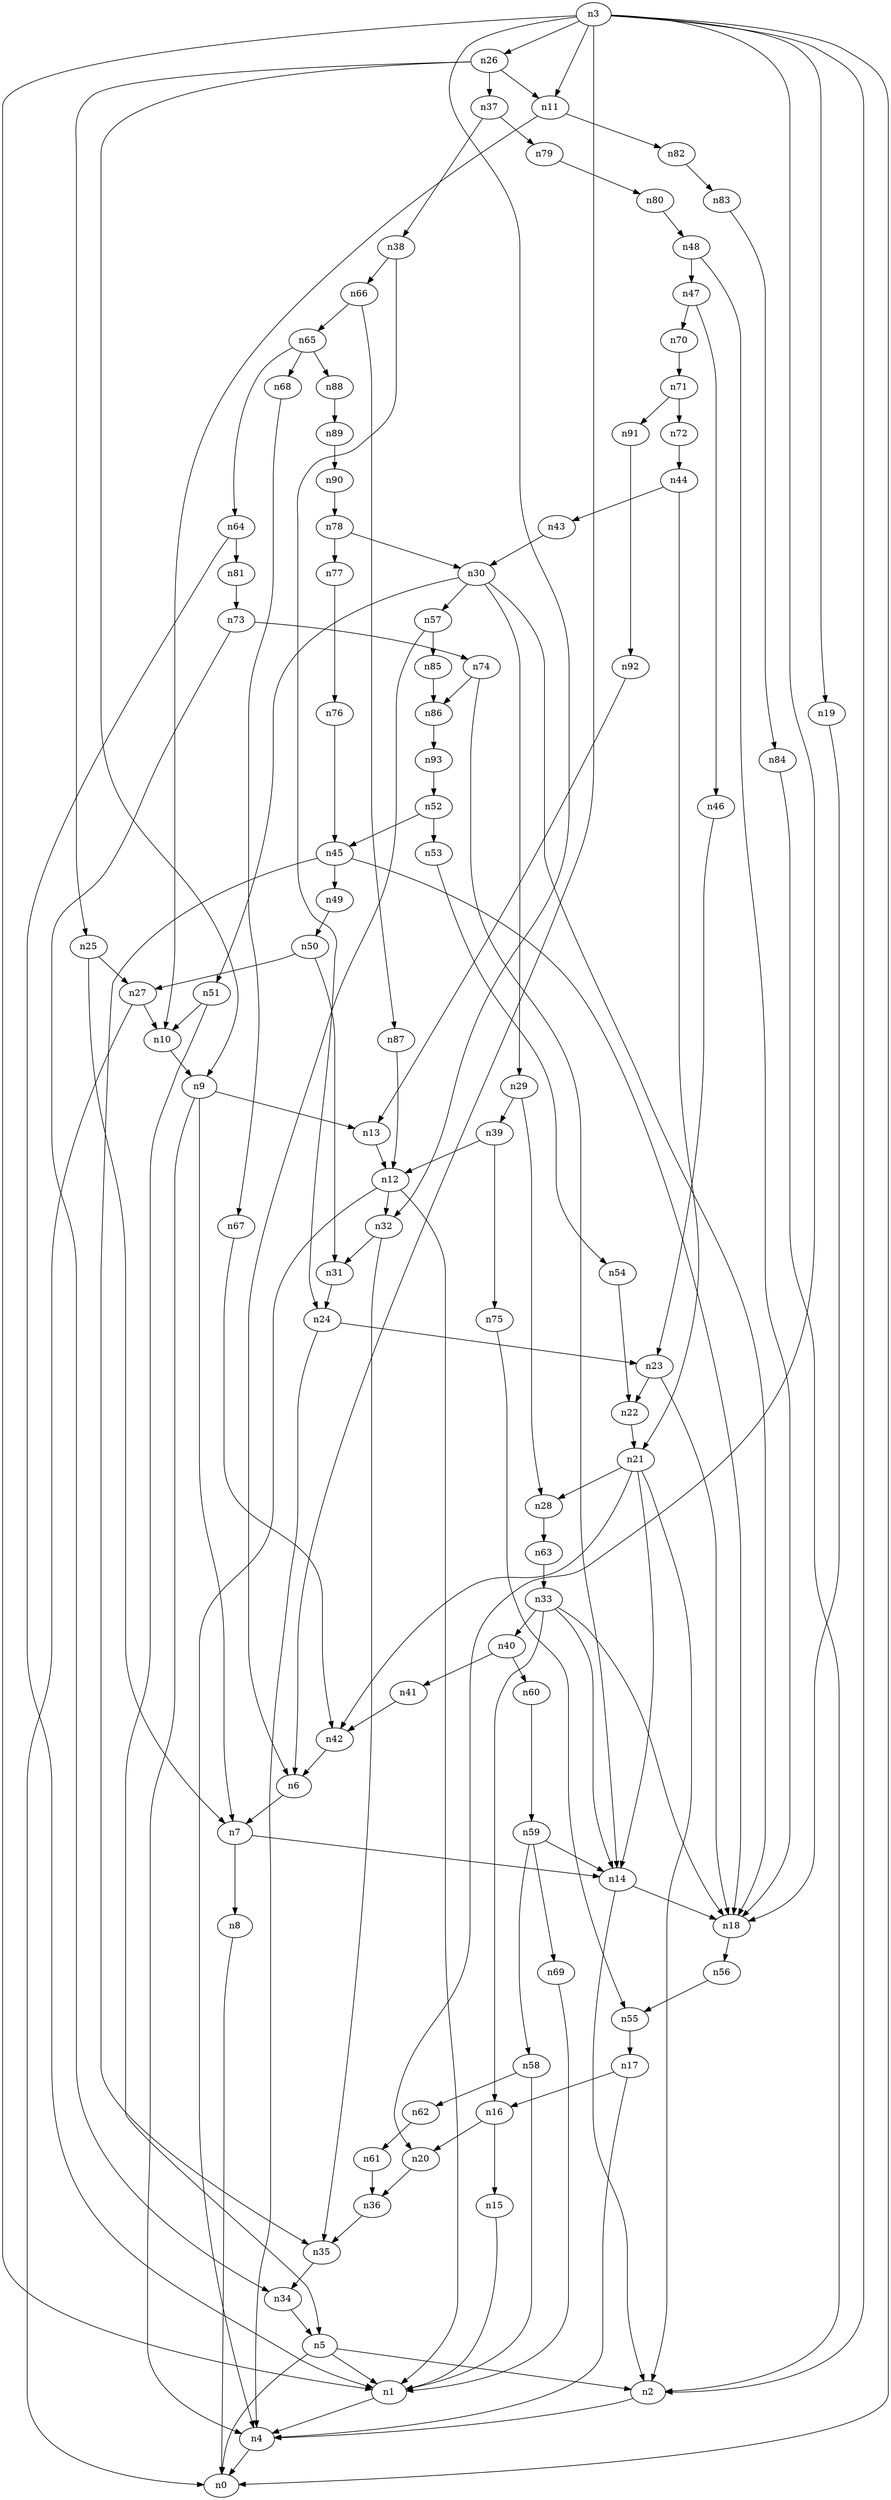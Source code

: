 digraph G {
	n1 -> n4	 [_graphml_id=e4];
	n2 -> n4	 [_graphml_id=e7];
	n3 -> n0	 [_graphml_id=e0];
	n3 -> n1	 [_graphml_id=e3];
	n3 -> n2	 [_graphml_id=e6];
	n3 -> n6	 [_graphml_id=e9];
	n3 -> n11	 [_graphml_id=e16];
	n3 -> n19	 [_graphml_id=e29];
	n3 -> n20	 [_graphml_id=e30];
	n3 -> n26	 [_graphml_id=e64];
	n3 -> n32	 [_graphml_id=e74];
	n4 -> n0	 [_graphml_id=e1];
	n5 -> n0	 [_graphml_id=e2];
	n5 -> n1	 [_graphml_id=e5];
	n5 -> n2	 [_graphml_id=e8];
	n6 -> n7	 [_graphml_id=e10];
	n7 -> n8	 [_graphml_id=e11];
	n7 -> n14	 [_graphml_id=e20];
	n8 -> n0	 [_graphml_id=e12];
	n9 -> n4	 [_graphml_id=e22];
	n9 -> n7	 [_graphml_id=e13];
	n9 -> n13	 [_graphml_id=e19];
	n10 -> n9	 [_graphml_id=e14];
	n11 -> n10	 [_graphml_id=e15];
	n11 -> n82	 [_graphml_id=e135];
	n12 -> n1	 [_graphml_id=e34];
	n12 -> n4	 [_graphml_id=e17];
	n12 -> n32	 [_graphml_id=e51];
	n13 -> n12	 [_graphml_id=e18];
	n14 -> n2	 [_graphml_id=e21];
	n14 -> n18	 [_graphml_id=e27];
	n15 -> n1	 [_graphml_id=e23];
	n16 -> n15	 [_graphml_id=e24];
	n16 -> n20	 [_graphml_id=e31];
	n17 -> n4	 [_graphml_id=e26];
	n17 -> n16	 [_graphml_id=e25];
	n18 -> n56	 [_graphml_id=e91];
	n19 -> n18	 [_graphml_id=e28];
	n20 -> n36	 [_graphml_id=e58];
	n21 -> n2	 [_graphml_id=e32];
	n21 -> n14	 [_graphml_id=e33];
	n21 -> n28	 [_graphml_id=e45];
	n21 -> n42	 [_graphml_id=e134];
	n22 -> n21	 [_graphml_id=e35];
	n23 -> n18	 [_graphml_id=e44];
	n23 -> n22	 [_graphml_id=e36];
	n24 -> n4	 [_graphml_id=e38];
	n24 -> n23	 [_graphml_id=e37];
	n25 -> n7	 [_graphml_id=e39];
	n25 -> n27	 [_graphml_id=e42];
	n26 -> n9	 [_graphml_id=e41];
	n26 -> n11	 [_graphml_id=e104];
	n26 -> n25	 [_graphml_id=e40];
	n26 -> n37	 [_graphml_id=e59];
	n27 -> n0	 [_graphml_id=e43];
	n27 -> n10	 [_graphml_id=e54];
	n28 -> n63	 [_graphml_id=e103];
	n29 -> n28	 [_graphml_id=e46];
	n29 -> n39	 [_graphml_id=e62];
	n30 -> n18	 [_graphml_id=e48];
	n30 -> n29	 [_graphml_id=e47];
	n30 -> n51	 [_graphml_id=e83];
	n30 -> n57	 [_graphml_id=e93];
	n31 -> n24	 [_graphml_id=e49];
	n32 -> n31	 [_graphml_id=e50];
	n32 -> n35	 [_graphml_id=e114];
	n33 -> n14	 [_graphml_id=e53];
	n33 -> n16	 [_graphml_id=e94];
	n33 -> n18	 [_graphml_id=e52];
	n33 -> n40	 [_graphml_id=e65];
	n34 -> n5	 [_graphml_id=e55];
	n35 -> n34	 [_graphml_id=e56];
	n36 -> n35	 [_graphml_id=e57];
	n37 -> n38	 [_graphml_id=e60];
	n37 -> n79	 [_graphml_id=e129];
	n38 -> n24	 [_graphml_id=e61];
	n38 -> n66	 [_graphml_id=e108];
	n39 -> n12	 [_graphml_id=e63];
	n39 -> n75	 [_graphml_id=e122];
	n40 -> n41	 [_graphml_id=e66];
	n40 -> n60	 [_graphml_id=e98];
	n41 -> n42	 [_graphml_id=e67];
	n42 -> n6	 [_graphml_id=e68];
	n43 -> n30	 [_graphml_id=e69];
	n44 -> n21	 [_graphml_id=e71];
	n44 -> n43	 [_graphml_id=e70];
	n45 -> n18	 [_graphml_id=e72];
	n45 -> n35	 [_graphml_id=e73];
	n45 -> n49	 [_graphml_id=e79];
	n46 -> n23	 [_graphml_id=e75];
	n47 -> n46	 [_graphml_id=e76];
	n47 -> n70	 [_graphml_id=e115];
	n48 -> n18	 [_graphml_id=e78];
	n48 -> n47	 [_graphml_id=e77];
	n49 -> n50	 [_graphml_id=e80];
	n50 -> n27	 [_graphml_id=e81];
	n50 -> n31	 [_graphml_id=e84];
	n51 -> n5	 [_graphml_id=e82];
	n51 -> n10	 [_graphml_id=e144];
	n52 -> n45	 [_graphml_id=e85];
	n52 -> n53	 [_graphml_id=e86];
	n53 -> n54	 [_graphml_id=e87];
	n54 -> n22	 [_graphml_id=e88];
	n55 -> n17	 [_graphml_id=e89];
	n56 -> n55	 [_graphml_id=e90];
	n57 -> n6	 [_graphml_id=e92];
	n57 -> n85	 [_graphml_id=e139];
	n58 -> n1	 [_graphml_id=e95];
	n58 -> n62	 [_graphml_id=e101];
	n59 -> n14	 [_graphml_id=e124];
	n59 -> n58	 [_graphml_id=e96];
	n59 -> n69	 [_graphml_id=e113];
	n60 -> n59	 [_graphml_id=e97];
	n61 -> n36	 [_graphml_id=e99];
	n62 -> n61	 [_graphml_id=e100];
	n63 -> n33	 [_graphml_id=e102];
	n64 -> n1	 [_graphml_id=e105];
	n64 -> n81	 [_graphml_id=e132];
	n65 -> n64	 [_graphml_id=e106];
	n65 -> n68	 [_graphml_id=e111];
	n65 -> n88	 [_graphml_id=e145];
	n66 -> n65	 [_graphml_id=e107];
	n66 -> n87	 [_graphml_id=e142];
	n67 -> n42	 [_graphml_id=e109];
	n68 -> n67	 [_graphml_id=e110];
	n69 -> n1	 [_graphml_id=e112];
	n70 -> n71	 [_graphml_id=e116];
	n71 -> n72	 [_graphml_id=e117];
	n71 -> n91	 [_graphml_id=e149];
	n72 -> n44	 [_graphml_id=e118];
	n73 -> n34	 [_graphml_id=e119];
	n73 -> n74	 [_graphml_id=e120];
	n74 -> n14	 [_graphml_id=e121];
	n74 -> n86	 [_graphml_id=e141];
	n75 -> n55	 [_graphml_id=e123];
	n76 -> n45	 [_graphml_id=e125];
	n77 -> n76	 [_graphml_id=e126];
	n78 -> n30	 [_graphml_id=e128];
	n78 -> n77	 [_graphml_id=e127];
	n79 -> n80	 [_graphml_id=e130];
	n80 -> n48	 [_graphml_id=e131];
	n81 -> n73	 [_graphml_id=e133];
	n82 -> n83	 [_graphml_id=e136];
	n83 -> n84	 [_graphml_id=e137];
	n84 -> n2	 [_graphml_id=e138];
	n85 -> n86	 [_graphml_id=e140];
	n86 -> n93	 [_graphml_id=e153];
	n87 -> n12	 [_graphml_id=e143];
	n88 -> n89	 [_graphml_id=e146];
	n89 -> n90	 [_graphml_id=e147];
	n90 -> n78	 [_graphml_id=e148];
	n91 -> n92	 [_graphml_id=e150];
	n92 -> n13	 [_graphml_id=e151];
	n93 -> n52	 [_graphml_id=e152];
}
